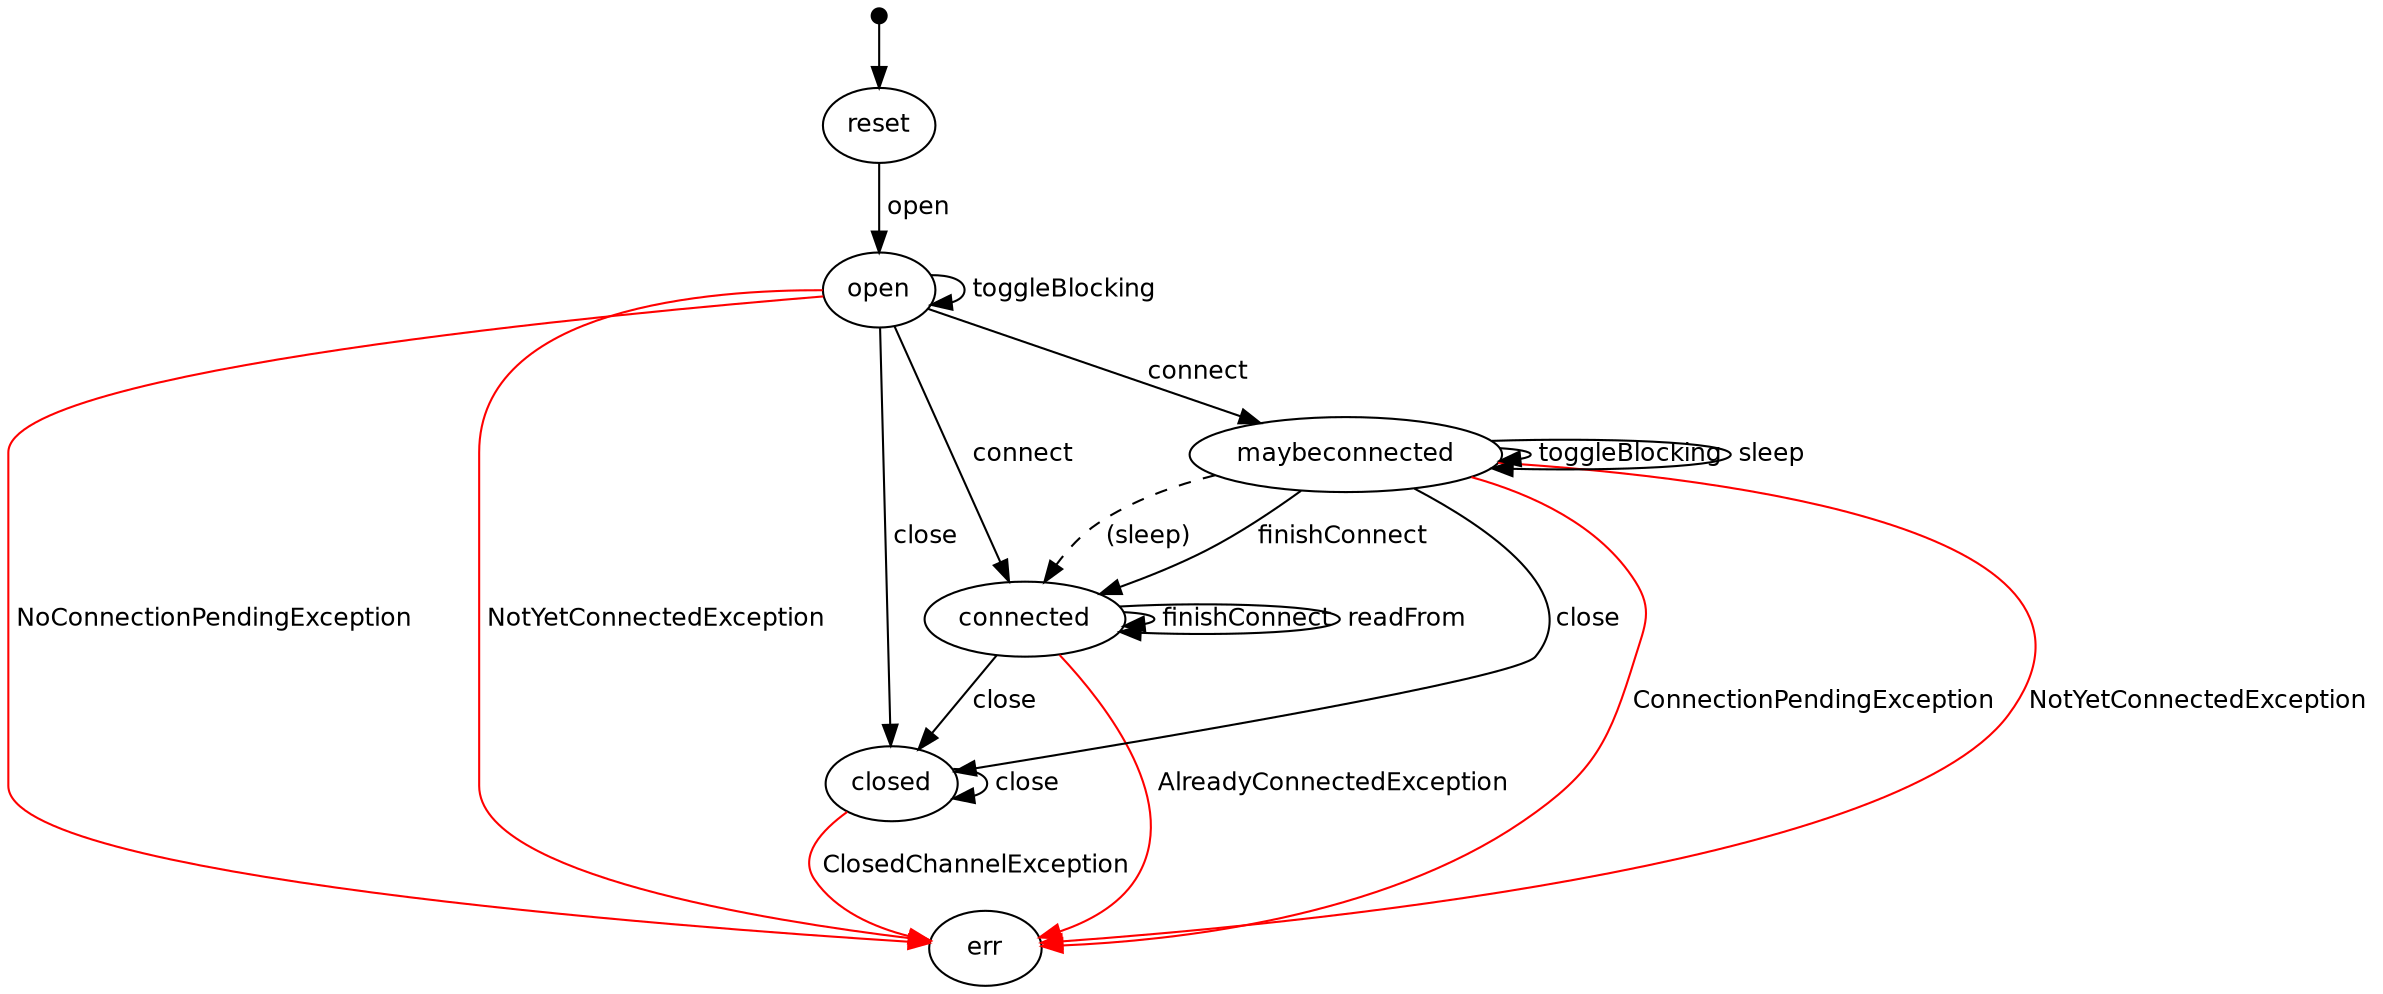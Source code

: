 digraph model {
  graph [ rankdir = "TB", ranksep="0.4", nodesep="0.2" ];
  node [ fontname = "Helvetica", fontsize="12.0", margin="0.07" ];
  edge [ fontname = "Helvetica", fontsize="12.0", margin="0.05" ];
  "" [ shape = "point", height="0.1" ];
  "" -> reset
  connected	-> err [ label = " AlreadyConnectedException " color = "red" ];
  connected	-> connected [ label = " finishConnect " ];
  connected	-> connected [ label = " readFrom " ];
  connected	-> closed [ label = " close " ];
  reset	-> open [ label = " open " ];
  maybeconnected	-> maybeconnected [ label = " toggleBlocking " ];
  maybeconnected	-> connected [ label = " finishConnect " ];
  maybeconnected	-> maybeconnected [ label = " sleep " ];
  maybeconnected	-> connected [ label = " (sleep) " style = "dashed" ];
  maybeconnected	-> err [ label = " ConnectionPendingException " color = "red" ];
  maybeconnected	-> err [ label = " NotYetConnectedException " color = "red" ];
  maybeconnected	-> closed [ label = " close " ];
  open	-> open [ label = " toggleBlocking " ];
  open	-> connected [ label = " connect " ];
  open	-> maybeconnected [ label = " connect " ];
  open	-> err [ label = " NoConnectionPendingException " color = "red" ];
  open	-> err [ label = " NotYetConnectedException " color = "red" ];
  open	-> closed [ label = " close " ];
  closed	-> closed [ label = " close " ];
  closed	-> err [ label = " ClosedChannelException " color = "red" ];
}

